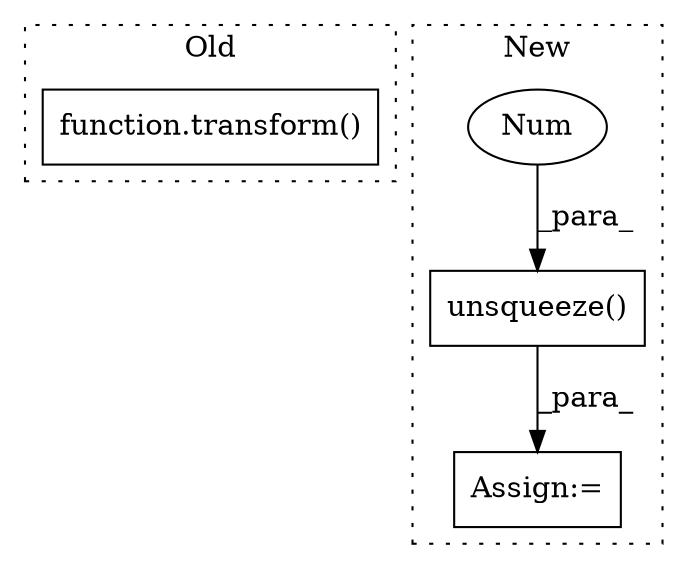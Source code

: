 digraph G {
subgraph cluster0 {
1 [label="function.transform()" a="75" s="2858,2878" l="10,1" shape="box"];
label = "Old";
style="dotted";
}
subgraph cluster1 {
2 [label="unsqueeze()" a="75" s="3369,3385" l="15,1" shape="box"];
3 [label="Num" a="76" s="3384" l="1" shape="ellipse"];
4 [label="Assign:=" a="68" s="3441" l="3" shape="box"];
label = "New";
style="dotted";
}
2 -> 4 [label="_para_"];
3 -> 2 [label="_para_"];
}